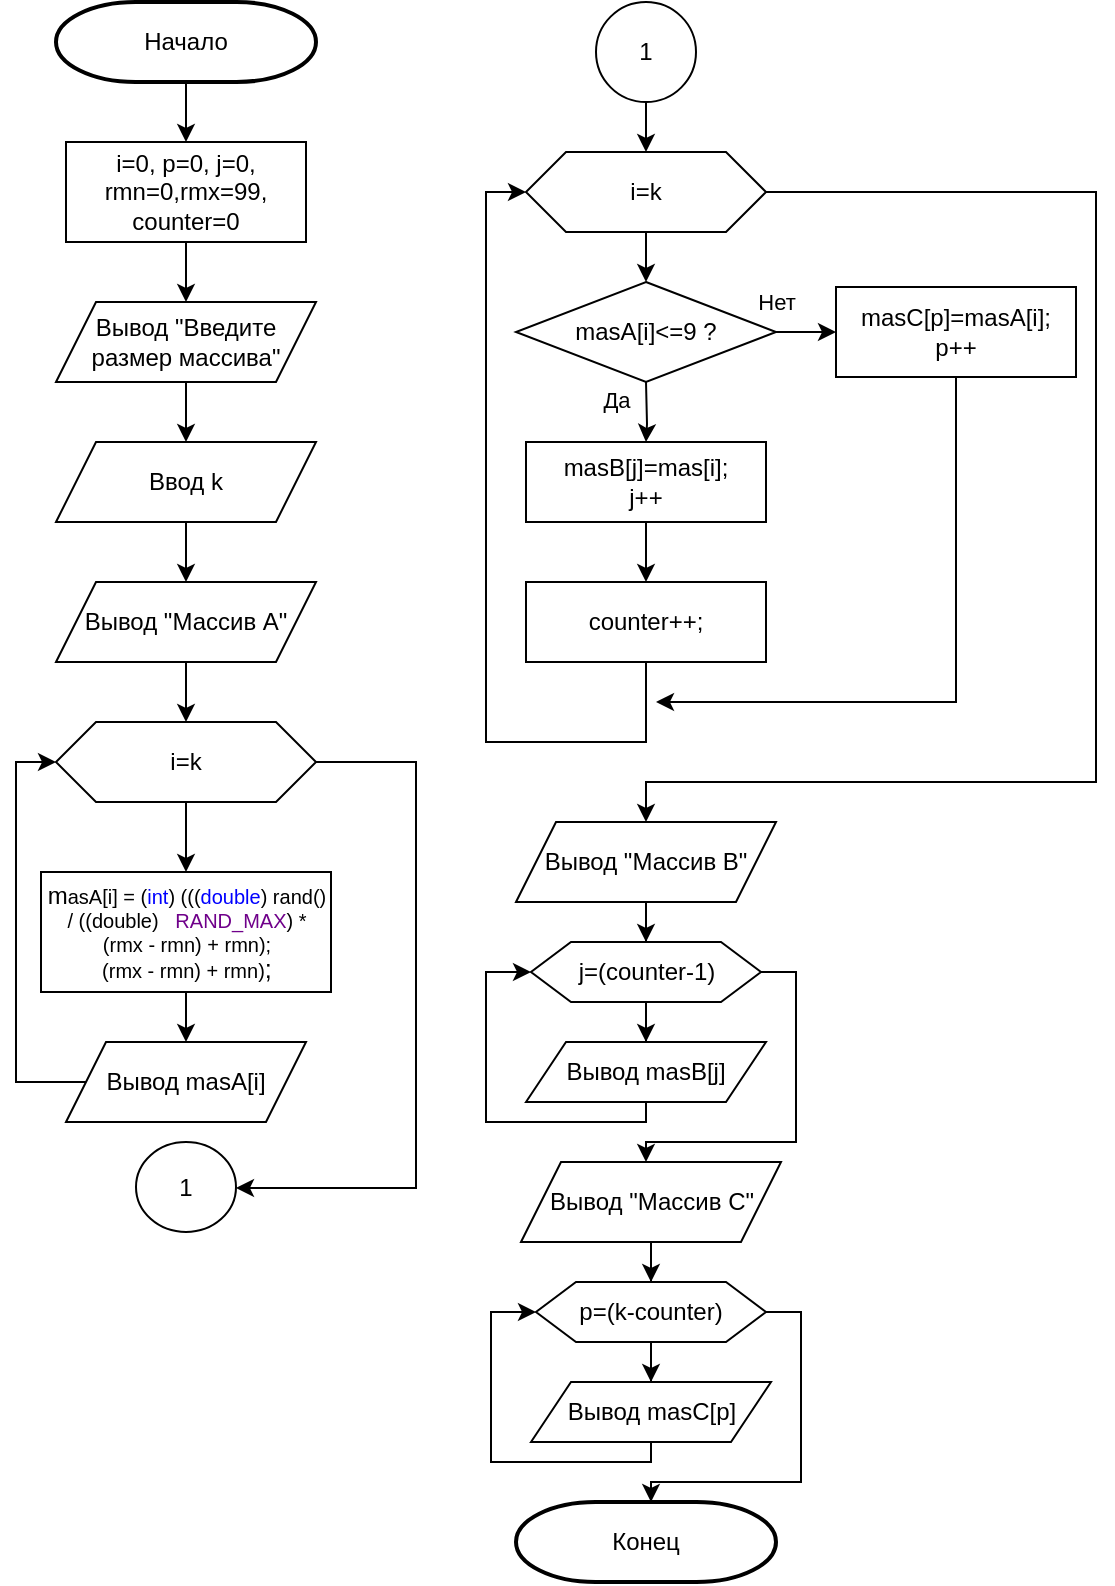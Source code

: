 <mxfile version="22.0.8" type="device">
  <diagram id="C5RBs43oDa-KdzZeNtuy" name="Page-1">
    <mxGraphModel dx="1136" dy="804" grid="0" gridSize="10" guides="1" tooltips="1" connect="1" arrows="1" fold="1" page="1" pageScale="1" pageWidth="827" pageHeight="1169" math="0" shadow="0">
      <root>
        <mxCell id="WIyWlLk6GJQsqaUBKTNV-0" />
        <mxCell id="WIyWlLk6GJQsqaUBKTNV-1" parent="WIyWlLk6GJQsqaUBKTNV-0" />
        <mxCell id="v-NHiQOcBbjtGApSaGK--16" value="" style="edgeStyle=orthogonalEdgeStyle;rounded=0;orthogonalLoop=1;jettySize=auto;html=1;entryX=0.5;entryY=0;entryDx=0;entryDy=0;" edge="1" parent="WIyWlLk6GJQsqaUBKTNV-1" source="v-NHiQOcBbjtGApSaGK--0" target="v-NHiQOcBbjtGApSaGK--17">
          <mxGeometry relative="1" as="geometry">
            <mxPoint x="125" y="90" as="targetPoint" />
          </mxGeometry>
        </mxCell>
        <mxCell id="v-NHiQOcBbjtGApSaGK--0" value="Начало" style="strokeWidth=2;html=1;shape=mxgraph.flowchart.terminator;whiteSpace=wrap;" vertex="1" parent="WIyWlLk6GJQsqaUBKTNV-1">
          <mxGeometry x="60" y="50" width="130" height="40" as="geometry" />
        </mxCell>
        <mxCell id="v-NHiQOcBbjtGApSaGK--4" value="" style="edgeStyle=orthogonalEdgeStyle;rounded=0;orthogonalLoop=1;jettySize=auto;html=1;" edge="1" parent="WIyWlLk6GJQsqaUBKTNV-1" source="v-NHiQOcBbjtGApSaGK--1" target="v-NHiQOcBbjtGApSaGK--3">
          <mxGeometry relative="1" as="geometry" />
        </mxCell>
        <mxCell id="v-NHiQOcBbjtGApSaGK--1" value="Вывод &quot;Введите размер массива&quot;" style="shape=parallelogram;perimeter=parallelogramPerimeter;whiteSpace=wrap;html=1;fixedSize=1;" vertex="1" parent="WIyWlLk6GJQsqaUBKTNV-1">
          <mxGeometry x="60" y="200" width="130" height="40" as="geometry" />
        </mxCell>
        <mxCell id="v-NHiQOcBbjtGApSaGK--6" value="" style="edgeStyle=orthogonalEdgeStyle;rounded=0;orthogonalLoop=1;jettySize=auto;html=1;" edge="1" parent="WIyWlLk6GJQsqaUBKTNV-1" source="v-NHiQOcBbjtGApSaGK--3" target="v-NHiQOcBbjtGApSaGK--5">
          <mxGeometry relative="1" as="geometry" />
        </mxCell>
        <mxCell id="v-NHiQOcBbjtGApSaGK--3" value="Ввод k" style="shape=parallelogram;perimeter=parallelogramPerimeter;whiteSpace=wrap;html=1;fixedSize=1;" vertex="1" parent="WIyWlLk6GJQsqaUBKTNV-1">
          <mxGeometry x="60" y="270" width="130" height="40" as="geometry" />
        </mxCell>
        <mxCell id="v-NHiQOcBbjtGApSaGK--8" style="edgeStyle=orthogonalEdgeStyle;rounded=0;orthogonalLoop=1;jettySize=auto;html=1;" edge="1" parent="WIyWlLk6GJQsqaUBKTNV-1" source="v-NHiQOcBbjtGApSaGK--5" target="v-NHiQOcBbjtGApSaGK--7">
          <mxGeometry relative="1" as="geometry" />
        </mxCell>
        <mxCell id="v-NHiQOcBbjtGApSaGK--5" value="Вывод &quot;Массив А&quot;" style="shape=parallelogram;perimeter=parallelogramPerimeter;whiteSpace=wrap;html=1;fixedSize=1;" vertex="1" parent="WIyWlLk6GJQsqaUBKTNV-1">
          <mxGeometry x="60" y="340" width="130" height="40" as="geometry" />
        </mxCell>
        <mxCell id="v-NHiQOcBbjtGApSaGK--20" value="" style="edgeStyle=orthogonalEdgeStyle;rounded=0;orthogonalLoop=1;jettySize=auto;html=1;" edge="1" parent="WIyWlLk6GJQsqaUBKTNV-1" source="v-NHiQOcBbjtGApSaGK--7" target="v-NHiQOcBbjtGApSaGK--19">
          <mxGeometry relative="1" as="geometry" />
        </mxCell>
        <mxCell id="v-NHiQOcBbjtGApSaGK--25" value="" style="edgeStyle=orthogonalEdgeStyle;rounded=0;orthogonalLoop=1;jettySize=auto;html=1;" edge="1" parent="WIyWlLk6GJQsqaUBKTNV-1" source="v-NHiQOcBbjtGApSaGK--7" target="v-NHiQOcBbjtGApSaGK--24">
          <mxGeometry relative="1" as="geometry">
            <Array as="points">
              <mxPoint x="240" y="430" />
              <mxPoint x="240" y="643" />
            </Array>
          </mxGeometry>
        </mxCell>
        <mxCell id="v-NHiQOcBbjtGApSaGK--7" value="i=k" style="shape=hexagon;perimeter=hexagonPerimeter2;whiteSpace=wrap;html=1;fixedSize=1;" vertex="1" parent="WIyWlLk6GJQsqaUBKTNV-1">
          <mxGeometry x="60" y="410" width="130" height="40" as="geometry" />
        </mxCell>
        <mxCell id="v-NHiQOcBbjtGApSaGK--12" value="" style="edgeStyle=orthogonalEdgeStyle;rounded=0;orthogonalLoop=1;jettySize=auto;html=1;" edge="1" parent="WIyWlLk6GJQsqaUBKTNV-1" target="v-NHiQOcBbjtGApSaGK--11">
          <mxGeometry relative="1" as="geometry">
            <mxPoint x="355" y="240" as="sourcePoint" />
          </mxGeometry>
        </mxCell>
        <mxCell id="v-NHiQOcBbjtGApSaGK--34" value="Да" style="edgeLabel;html=1;align=center;verticalAlign=middle;resizable=0;points=[];" vertex="1" connectable="0" parent="v-NHiQOcBbjtGApSaGK--12">
          <mxGeometry x="-0.446" y="2" relative="1" as="geometry">
            <mxPoint x="-17" as="offset" />
          </mxGeometry>
        </mxCell>
        <mxCell id="v-NHiQOcBbjtGApSaGK--31" value="" style="edgeStyle=orthogonalEdgeStyle;rounded=0;orthogonalLoop=1;jettySize=auto;html=1;" edge="1" parent="WIyWlLk6GJQsqaUBKTNV-1" source="v-NHiQOcBbjtGApSaGK--9" target="v-NHiQOcBbjtGApSaGK--30">
          <mxGeometry relative="1" as="geometry" />
        </mxCell>
        <mxCell id="v-NHiQOcBbjtGApSaGK--35" value="Нет" style="edgeLabel;html=1;align=center;verticalAlign=middle;resizable=0;points=[];" vertex="1" connectable="0" parent="v-NHiQOcBbjtGApSaGK--31">
          <mxGeometry x="-0.752" relative="1" as="geometry">
            <mxPoint x="-6" y="-15" as="offset" />
          </mxGeometry>
        </mxCell>
        <mxCell id="v-NHiQOcBbjtGApSaGK--9" value="masA[i]&amp;lt;=9 ?" style="rhombus;whiteSpace=wrap;html=1;" vertex="1" parent="WIyWlLk6GJQsqaUBKTNV-1">
          <mxGeometry x="290" y="190" width="130" height="50" as="geometry" />
        </mxCell>
        <mxCell id="v-NHiQOcBbjtGApSaGK--14" value="" style="edgeStyle=orthogonalEdgeStyle;rounded=0;orthogonalLoop=1;jettySize=auto;html=1;" edge="1" parent="WIyWlLk6GJQsqaUBKTNV-1" source="v-NHiQOcBbjtGApSaGK--11" target="v-NHiQOcBbjtGApSaGK--13">
          <mxGeometry relative="1" as="geometry" />
        </mxCell>
        <mxCell id="v-NHiQOcBbjtGApSaGK--11" value="masB[j]=mas[i];&lt;br&gt;j++" style="whiteSpace=wrap;html=1;" vertex="1" parent="WIyWlLk6GJQsqaUBKTNV-1">
          <mxGeometry x="295" y="270" width="120" height="40" as="geometry" />
        </mxCell>
        <mxCell id="v-NHiQOcBbjtGApSaGK--32" style="edgeStyle=orthogonalEdgeStyle;rounded=0;orthogonalLoop=1;jettySize=auto;html=1;entryX=0;entryY=0.5;entryDx=0;entryDy=0;" edge="1" parent="WIyWlLk6GJQsqaUBKTNV-1" source="v-NHiQOcBbjtGApSaGK--13" target="v-NHiQOcBbjtGApSaGK--27">
          <mxGeometry relative="1" as="geometry">
            <Array as="points">
              <mxPoint x="355" y="420" />
              <mxPoint x="275" y="420" />
              <mxPoint x="275" y="145" />
            </Array>
          </mxGeometry>
        </mxCell>
        <mxCell id="v-NHiQOcBbjtGApSaGK--13" value="counter++;" style="whiteSpace=wrap;html=1;" vertex="1" parent="WIyWlLk6GJQsqaUBKTNV-1">
          <mxGeometry x="295" y="340" width="120" height="40" as="geometry" />
        </mxCell>
        <mxCell id="v-NHiQOcBbjtGApSaGK--18" style="edgeStyle=orthogonalEdgeStyle;rounded=0;orthogonalLoop=1;jettySize=auto;html=1;" edge="1" parent="WIyWlLk6GJQsqaUBKTNV-1" source="v-NHiQOcBbjtGApSaGK--17" target="v-NHiQOcBbjtGApSaGK--1">
          <mxGeometry relative="1" as="geometry" />
        </mxCell>
        <mxCell id="v-NHiQOcBbjtGApSaGK--17" value="i=0, p=0, j=0, rmn=0,rmx=99, counter=0" style="rounded=0;whiteSpace=wrap;html=1;" vertex="1" parent="WIyWlLk6GJQsqaUBKTNV-1">
          <mxGeometry x="65" y="120" width="120" height="50" as="geometry" />
        </mxCell>
        <mxCell id="v-NHiQOcBbjtGApSaGK--22" value="" style="edgeStyle=orthogonalEdgeStyle;rounded=0;orthogonalLoop=1;jettySize=auto;html=1;" edge="1" parent="WIyWlLk6GJQsqaUBKTNV-1" source="v-NHiQOcBbjtGApSaGK--19" target="v-NHiQOcBbjtGApSaGK--21">
          <mxGeometry relative="1" as="geometry" />
        </mxCell>
        <mxCell id="v-NHiQOcBbjtGApSaGK--19" value="&lt;h6&gt;&lt;span style=&quot;font-weight: normal;&quot;&gt;&lt;font style=&quot;font-size: 12px;&quot;&gt;m&lt;/font&gt;&lt;font style=&quot;font-size: 10px;&quot;&gt;&lt;font style=&quot;&quot;&gt;asA[i] = (&lt;span style=&quot;line-height: 107%; color: blue;&quot; lang=&quot;EN-US&quot;&gt;int&lt;/span&gt;&lt;span style=&quot;line-height: 107%;&quot; lang=&quot;EN-US&quot;&gt;) (((&lt;/span&gt;&lt;span style=&quot;line-height: 107%; color: blue;&quot; lang=&quot;EN-US&quot;&gt;double&lt;/span&gt;&lt;span style=&quot;line-height: 107%;&quot; lang=&quot;EN-US&quot;&gt;) rand()&lt;br&gt;/ (&lt;/span&gt;&lt;span style=&quot;line-height: 107%;&quot; lang=&quot;EN-US&quot;&gt;(&lt;/span&gt;&lt;span style=&quot;line-height: 107%;&quot; lang=&quot;EN-US&quot;&gt;double&lt;/span&gt;&lt;span style=&quot;line-height: 107%;&quot; lang=&quot;EN-US&quot;&gt;)&amp;nbsp; &amp;nbsp;&lt;/span&gt;&lt;span style=&quot;color: rgb(111, 0, 138);&quot; lang=&quot;EN-US&quot;&gt;RAND_MAX&lt;/span&gt;&lt;span style=&quot;line-height: 107%;&quot; lang=&quot;EN-US&quot;&gt;) *&lt;br&gt;(rmx - rmn) + r&lt;/span&gt;&lt;/font&gt;&lt;span style=&quot;line-height: 107%;&quot; lang=&quot;EN-US&quot;&gt;mn);&lt;br&gt;&lt;/span&gt;&lt;span style=&quot;line-height: 107%;&quot; lang=&quot;EN-US&quot;&gt;(rmx - rmn) + rmn)&lt;/span&gt;&lt;/font&gt;&lt;span style=&quot;font-size: 9.5pt; line-height: 107%;&quot; lang=&quot;EN-US&quot;&gt;;&lt;/span&gt;&lt;/span&gt;&lt;/h6&gt;" style="whiteSpace=wrap;html=1;" vertex="1" parent="WIyWlLk6GJQsqaUBKTNV-1">
          <mxGeometry x="52.5" y="485" width="145" height="60" as="geometry" />
        </mxCell>
        <mxCell id="v-NHiQOcBbjtGApSaGK--23" style="edgeStyle=orthogonalEdgeStyle;rounded=0;orthogonalLoop=1;jettySize=auto;html=1;entryX=0;entryY=0.5;entryDx=0;entryDy=0;" edge="1" parent="WIyWlLk6GJQsqaUBKTNV-1" source="v-NHiQOcBbjtGApSaGK--21" target="v-NHiQOcBbjtGApSaGK--7">
          <mxGeometry relative="1" as="geometry">
            <Array as="points">
              <mxPoint x="40" y="590" />
              <mxPoint x="40" y="430" />
            </Array>
          </mxGeometry>
        </mxCell>
        <mxCell id="v-NHiQOcBbjtGApSaGK--21" value="Вывод masA[i]" style="shape=parallelogram;perimeter=parallelogramPerimeter;whiteSpace=wrap;html=1;fixedSize=1;" vertex="1" parent="WIyWlLk6GJQsqaUBKTNV-1">
          <mxGeometry x="65" y="570" width="120" height="40" as="geometry" />
        </mxCell>
        <mxCell id="v-NHiQOcBbjtGApSaGK--24" value="1" style="ellipse;whiteSpace=wrap;html=1;" vertex="1" parent="WIyWlLk6GJQsqaUBKTNV-1">
          <mxGeometry x="100" y="620" width="50" height="45" as="geometry" />
        </mxCell>
        <mxCell id="v-NHiQOcBbjtGApSaGK--28" value="" style="edgeStyle=orthogonalEdgeStyle;rounded=0;orthogonalLoop=1;jettySize=auto;html=1;" edge="1" parent="WIyWlLk6GJQsqaUBKTNV-1" source="v-NHiQOcBbjtGApSaGK--26" target="v-NHiQOcBbjtGApSaGK--27">
          <mxGeometry relative="1" as="geometry" />
        </mxCell>
        <mxCell id="v-NHiQOcBbjtGApSaGK--26" value="1" style="ellipse;whiteSpace=wrap;html=1;aspect=fixed;" vertex="1" parent="WIyWlLk6GJQsqaUBKTNV-1">
          <mxGeometry x="330" y="50" width="50" height="50" as="geometry" />
        </mxCell>
        <mxCell id="v-NHiQOcBbjtGApSaGK--29" style="edgeStyle=orthogonalEdgeStyle;rounded=0;orthogonalLoop=1;jettySize=auto;html=1;entryX=0.5;entryY=0;entryDx=0;entryDy=0;" edge="1" parent="WIyWlLk6GJQsqaUBKTNV-1" source="v-NHiQOcBbjtGApSaGK--27" target="v-NHiQOcBbjtGApSaGK--9">
          <mxGeometry relative="1" as="geometry" />
        </mxCell>
        <mxCell id="v-NHiQOcBbjtGApSaGK--36" style="edgeStyle=orthogonalEdgeStyle;rounded=0;orthogonalLoop=1;jettySize=auto;html=1;" edge="1" parent="WIyWlLk6GJQsqaUBKTNV-1" source="v-NHiQOcBbjtGApSaGK--27">
          <mxGeometry relative="1" as="geometry">
            <mxPoint x="355" y="460" as="targetPoint" />
            <Array as="points">
              <mxPoint x="580" y="145" />
              <mxPoint x="580" y="440" />
              <mxPoint x="355" y="440" />
            </Array>
          </mxGeometry>
        </mxCell>
        <mxCell id="v-NHiQOcBbjtGApSaGK--27" value="i=k" style="shape=hexagon;perimeter=hexagonPerimeter2;whiteSpace=wrap;html=1;fixedSize=1;" vertex="1" parent="WIyWlLk6GJQsqaUBKTNV-1">
          <mxGeometry x="295" y="125" width="120" height="40" as="geometry" />
        </mxCell>
        <mxCell id="v-NHiQOcBbjtGApSaGK--33" style="edgeStyle=orthogonalEdgeStyle;rounded=0;orthogonalLoop=1;jettySize=auto;html=1;" edge="1" parent="WIyWlLk6GJQsqaUBKTNV-1" source="v-NHiQOcBbjtGApSaGK--30">
          <mxGeometry relative="1" as="geometry">
            <mxPoint x="360" y="400" as="targetPoint" />
            <Array as="points">
              <mxPoint x="510" y="400" />
            </Array>
          </mxGeometry>
        </mxCell>
        <mxCell id="v-NHiQOcBbjtGApSaGK--30" value="masC[p]=masA[i];&lt;br&gt;p++" style="whiteSpace=wrap;html=1;" vertex="1" parent="WIyWlLk6GJQsqaUBKTNV-1">
          <mxGeometry x="450" y="192.5" width="120" height="45" as="geometry" />
        </mxCell>
        <mxCell id="v-NHiQOcBbjtGApSaGK--39" value="" style="edgeStyle=orthogonalEdgeStyle;rounded=0;orthogonalLoop=1;jettySize=auto;html=1;" edge="1" parent="WIyWlLk6GJQsqaUBKTNV-1" source="v-NHiQOcBbjtGApSaGK--37" target="v-NHiQOcBbjtGApSaGK--38">
          <mxGeometry relative="1" as="geometry" />
        </mxCell>
        <mxCell id="v-NHiQOcBbjtGApSaGK--37" value="Вывод &quot;Массив В&quot;" style="shape=parallelogram;perimeter=parallelogramPerimeter;whiteSpace=wrap;html=1;fixedSize=1;" vertex="1" parent="WIyWlLk6GJQsqaUBKTNV-1">
          <mxGeometry x="290" y="460" width="130" height="40" as="geometry" />
        </mxCell>
        <mxCell id="v-NHiQOcBbjtGApSaGK--41" value="" style="edgeStyle=orthogonalEdgeStyle;rounded=0;orthogonalLoop=1;jettySize=auto;html=1;" edge="1" parent="WIyWlLk6GJQsqaUBKTNV-1" source="v-NHiQOcBbjtGApSaGK--38" target="v-NHiQOcBbjtGApSaGK--40">
          <mxGeometry relative="1" as="geometry" />
        </mxCell>
        <mxCell id="v-NHiQOcBbjtGApSaGK--43" style="edgeStyle=orthogonalEdgeStyle;rounded=0;orthogonalLoop=1;jettySize=auto;html=1;" edge="1" parent="WIyWlLk6GJQsqaUBKTNV-1" source="v-NHiQOcBbjtGApSaGK--38">
          <mxGeometry relative="1" as="geometry">
            <mxPoint x="355" y="630" as="targetPoint" />
            <Array as="points">
              <mxPoint x="430" y="535" />
              <mxPoint x="430" y="620" />
              <mxPoint x="355" y="620" />
            </Array>
          </mxGeometry>
        </mxCell>
        <mxCell id="v-NHiQOcBbjtGApSaGK--38" value="j=(counter-1)" style="shape=hexagon;perimeter=hexagonPerimeter2;whiteSpace=wrap;html=1;fixedSize=1;" vertex="1" parent="WIyWlLk6GJQsqaUBKTNV-1">
          <mxGeometry x="297.5" y="520" width="115" height="30" as="geometry" />
        </mxCell>
        <mxCell id="v-NHiQOcBbjtGApSaGK--42" style="edgeStyle=orthogonalEdgeStyle;rounded=0;orthogonalLoop=1;jettySize=auto;html=1;entryX=0;entryY=0.5;entryDx=0;entryDy=0;" edge="1" parent="WIyWlLk6GJQsqaUBKTNV-1" source="v-NHiQOcBbjtGApSaGK--40" target="v-NHiQOcBbjtGApSaGK--38">
          <mxGeometry relative="1" as="geometry">
            <Array as="points">
              <mxPoint x="355" y="610" />
              <mxPoint x="275" y="610" />
              <mxPoint x="275" y="535" />
            </Array>
          </mxGeometry>
        </mxCell>
        <mxCell id="v-NHiQOcBbjtGApSaGK--40" value="Вывод masB[j]" style="shape=parallelogram;perimeter=parallelogramPerimeter;whiteSpace=wrap;html=1;fixedSize=1;" vertex="1" parent="WIyWlLk6GJQsqaUBKTNV-1">
          <mxGeometry x="295" y="570" width="120" height="30" as="geometry" />
        </mxCell>
        <mxCell id="v-NHiQOcBbjtGApSaGK--44" value="" style="edgeStyle=orthogonalEdgeStyle;rounded=0;orthogonalLoop=1;jettySize=auto;html=1;" edge="1" parent="WIyWlLk6GJQsqaUBKTNV-1" source="v-NHiQOcBbjtGApSaGK--45" target="v-NHiQOcBbjtGApSaGK--48">
          <mxGeometry relative="1" as="geometry" />
        </mxCell>
        <mxCell id="v-NHiQOcBbjtGApSaGK--45" value="Вывод &quot;Массив C&quot;" style="shape=parallelogram;perimeter=parallelogramPerimeter;whiteSpace=wrap;html=1;fixedSize=1;" vertex="1" parent="WIyWlLk6GJQsqaUBKTNV-1">
          <mxGeometry x="292.5" y="630" width="130" height="40" as="geometry" />
        </mxCell>
        <mxCell id="v-NHiQOcBbjtGApSaGK--46" value="" style="edgeStyle=orthogonalEdgeStyle;rounded=0;orthogonalLoop=1;jettySize=auto;html=1;" edge="1" parent="WIyWlLk6GJQsqaUBKTNV-1" source="v-NHiQOcBbjtGApSaGK--48" target="v-NHiQOcBbjtGApSaGK--50">
          <mxGeometry relative="1" as="geometry" />
        </mxCell>
        <mxCell id="v-NHiQOcBbjtGApSaGK--47" style="edgeStyle=orthogonalEdgeStyle;rounded=0;orthogonalLoop=1;jettySize=auto;html=1;" edge="1" parent="WIyWlLk6GJQsqaUBKTNV-1" source="v-NHiQOcBbjtGApSaGK--48">
          <mxGeometry relative="1" as="geometry">
            <mxPoint x="357.5" y="800" as="targetPoint" />
            <Array as="points">
              <mxPoint x="432.5" y="705" />
              <mxPoint x="432.5" y="790" />
              <mxPoint x="357.5" y="790" />
            </Array>
          </mxGeometry>
        </mxCell>
        <mxCell id="v-NHiQOcBbjtGApSaGK--48" value="p=(k-counter)" style="shape=hexagon;perimeter=hexagonPerimeter2;whiteSpace=wrap;html=1;fixedSize=1;" vertex="1" parent="WIyWlLk6GJQsqaUBKTNV-1">
          <mxGeometry x="300" y="690" width="115" height="30" as="geometry" />
        </mxCell>
        <mxCell id="v-NHiQOcBbjtGApSaGK--49" style="edgeStyle=orthogonalEdgeStyle;rounded=0;orthogonalLoop=1;jettySize=auto;html=1;entryX=0;entryY=0.5;entryDx=0;entryDy=0;" edge="1" parent="WIyWlLk6GJQsqaUBKTNV-1" source="v-NHiQOcBbjtGApSaGK--50" target="v-NHiQOcBbjtGApSaGK--48">
          <mxGeometry relative="1" as="geometry">
            <Array as="points">
              <mxPoint x="357.5" y="780" />
              <mxPoint x="277.5" y="780" />
              <mxPoint x="277.5" y="705" />
            </Array>
          </mxGeometry>
        </mxCell>
        <mxCell id="v-NHiQOcBbjtGApSaGK--50" value="Вывод masC[p]" style="shape=parallelogram;perimeter=parallelogramPerimeter;whiteSpace=wrap;html=1;fixedSize=1;" vertex="1" parent="WIyWlLk6GJQsqaUBKTNV-1">
          <mxGeometry x="297.5" y="740" width="120" height="30" as="geometry" />
        </mxCell>
        <mxCell id="v-NHiQOcBbjtGApSaGK--51" value="Конец" style="strokeWidth=2;html=1;shape=mxgraph.flowchart.terminator;whiteSpace=wrap;" vertex="1" parent="WIyWlLk6GJQsqaUBKTNV-1">
          <mxGeometry x="290" y="800" width="130" height="40" as="geometry" />
        </mxCell>
      </root>
    </mxGraphModel>
  </diagram>
</mxfile>
